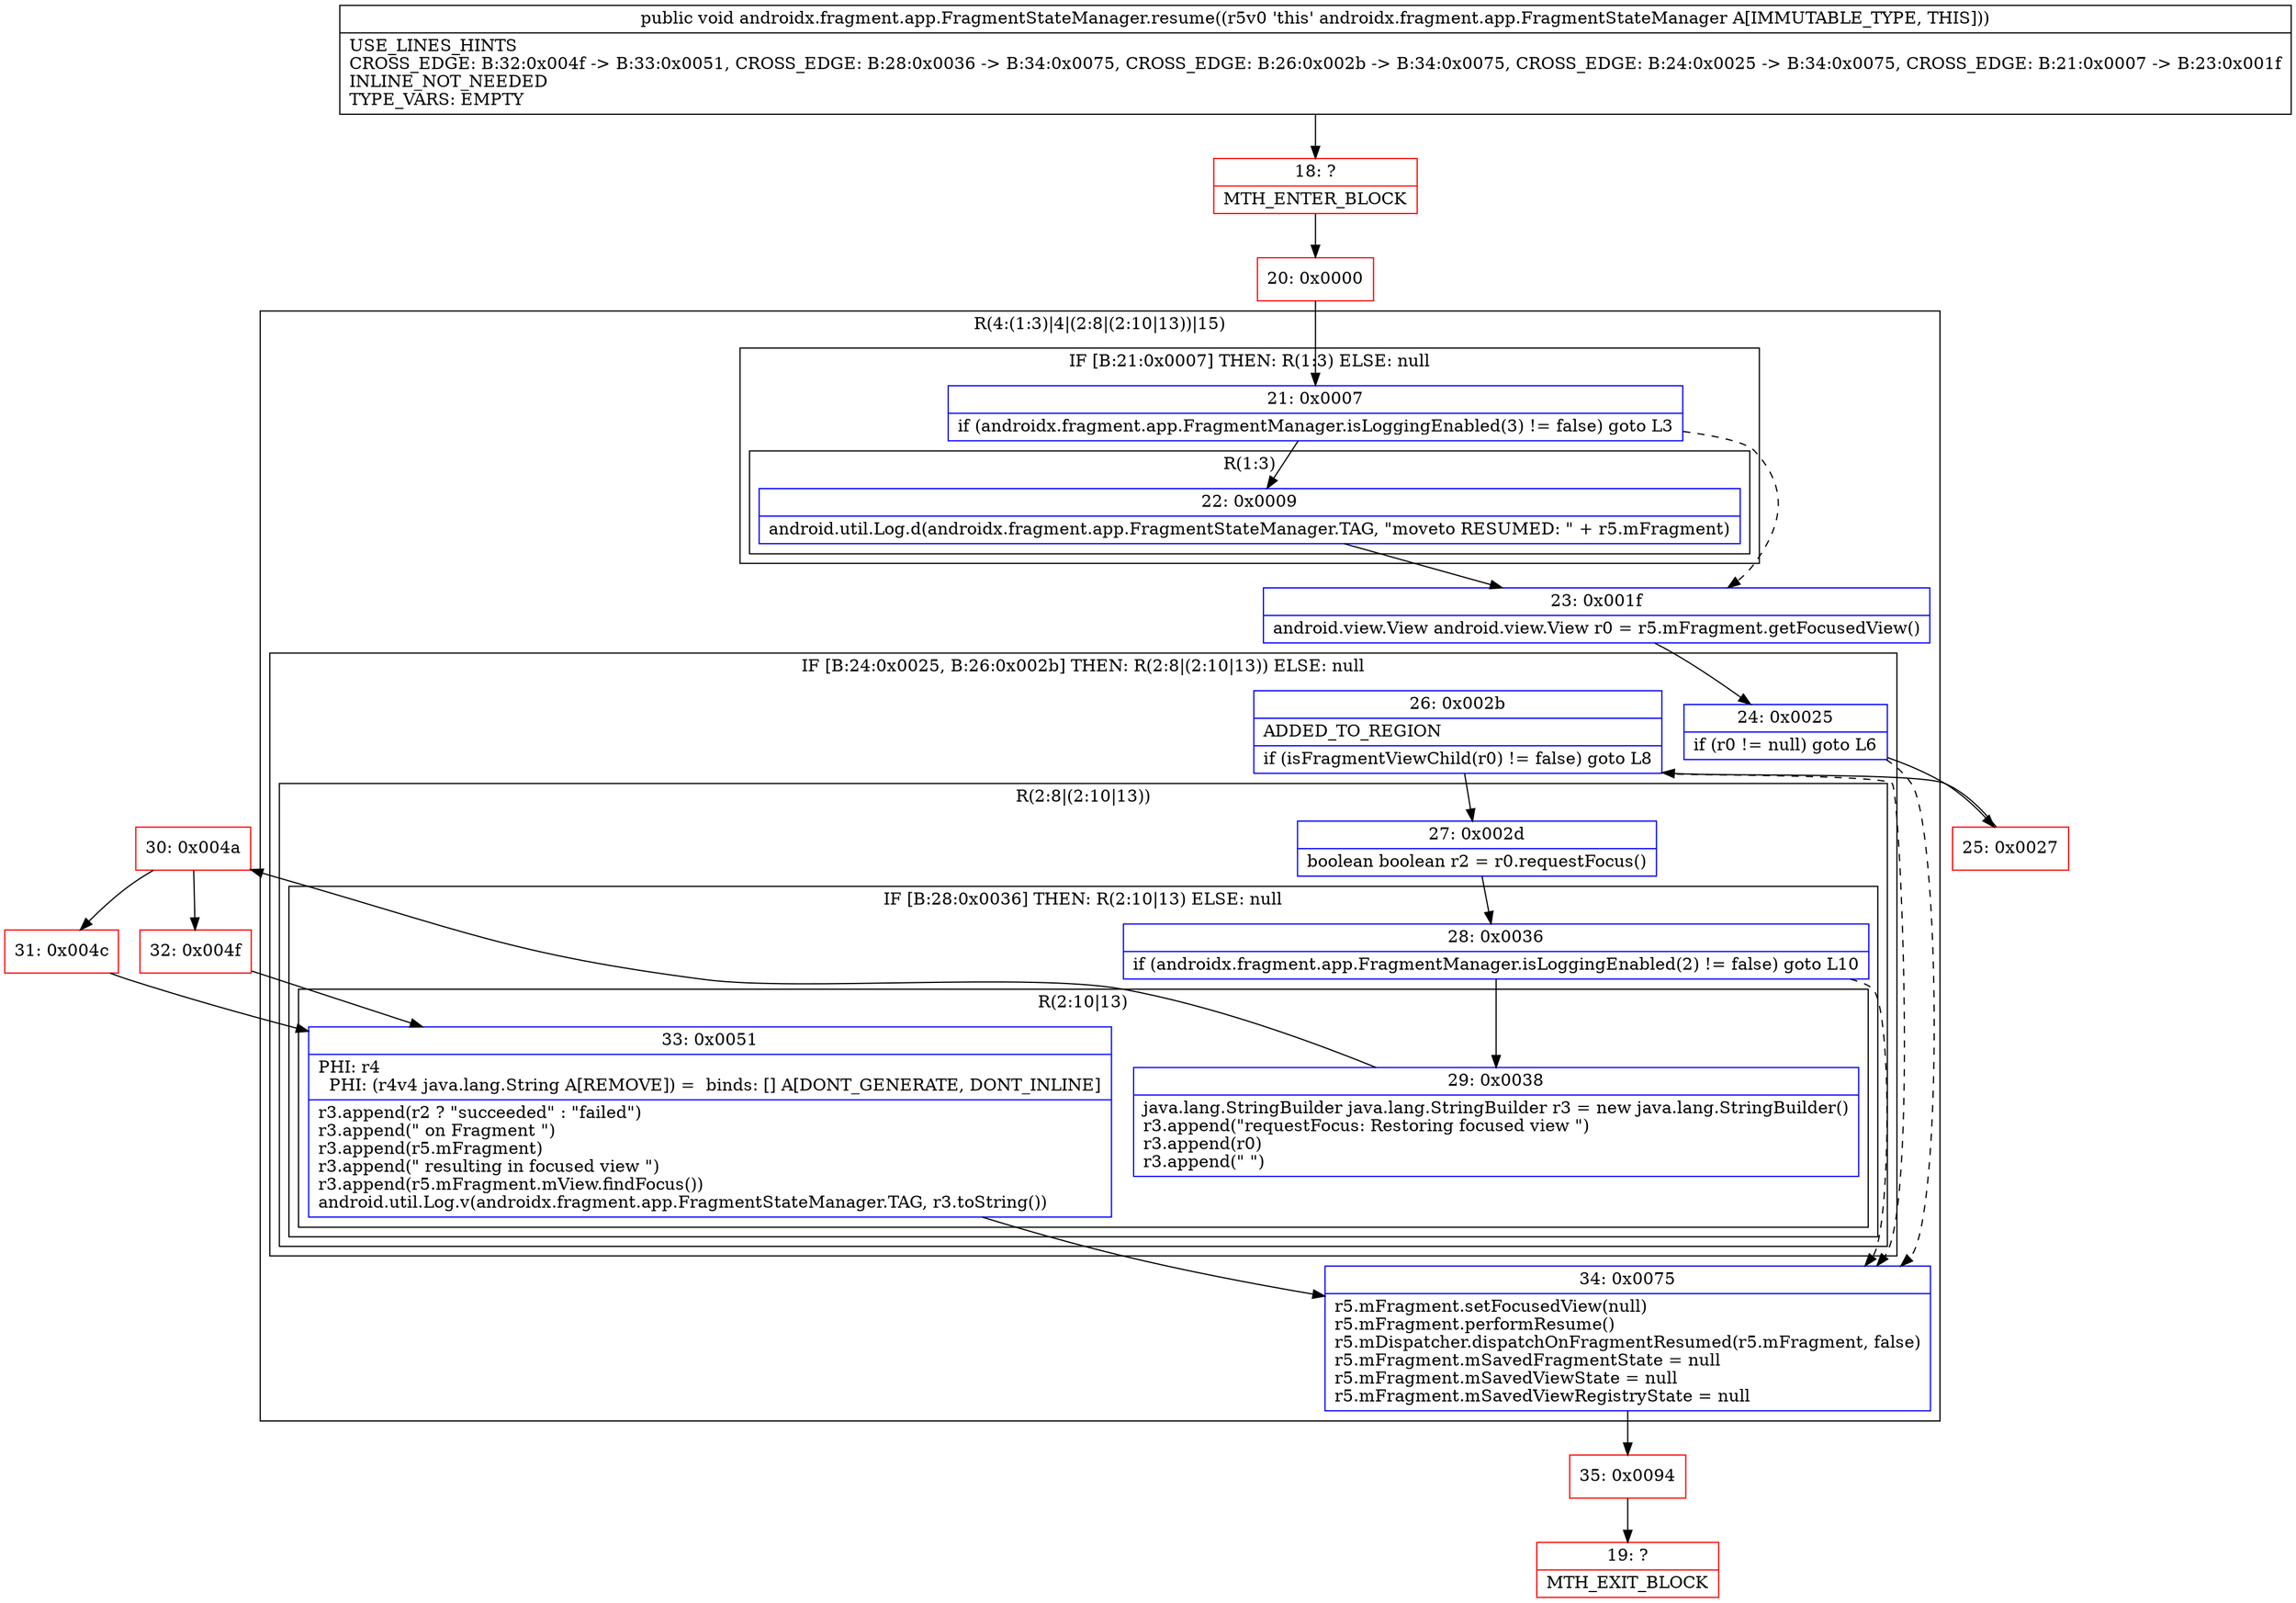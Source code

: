 digraph "CFG forandroidx.fragment.app.FragmentStateManager.resume()V" {
subgraph cluster_Region_1513867298 {
label = "R(4:(1:3)|4|(2:8|(2:10|13))|15)";
node [shape=record,color=blue];
subgraph cluster_IfRegion_1679807586 {
label = "IF [B:21:0x0007] THEN: R(1:3) ELSE: null";
node [shape=record,color=blue];
Node_21 [shape=record,label="{21\:\ 0x0007|if (androidx.fragment.app.FragmentManager.isLoggingEnabled(3) != false) goto L3\l}"];
subgraph cluster_Region_2097399229 {
label = "R(1:3)";
node [shape=record,color=blue];
Node_22 [shape=record,label="{22\:\ 0x0009|android.util.Log.d(androidx.fragment.app.FragmentStateManager.TAG, \"moveto RESUMED: \" + r5.mFragment)\l}"];
}
}
Node_23 [shape=record,label="{23\:\ 0x001f|android.view.View android.view.View r0 = r5.mFragment.getFocusedView()\l}"];
subgraph cluster_IfRegion_36315750 {
label = "IF [B:24:0x0025, B:26:0x002b] THEN: R(2:8|(2:10|13)) ELSE: null";
node [shape=record,color=blue];
Node_24 [shape=record,label="{24\:\ 0x0025|if (r0 != null) goto L6\l}"];
Node_26 [shape=record,label="{26\:\ 0x002b|ADDED_TO_REGION\l|if (isFragmentViewChild(r0) != false) goto L8\l}"];
subgraph cluster_Region_844959747 {
label = "R(2:8|(2:10|13))";
node [shape=record,color=blue];
Node_27 [shape=record,label="{27\:\ 0x002d|boolean boolean r2 = r0.requestFocus()\l}"];
subgraph cluster_IfRegion_1630732436 {
label = "IF [B:28:0x0036] THEN: R(2:10|13) ELSE: null";
node [shape=record,color=blue];
Node_28 [shape=record,label="{28\:\ 0x0036|if (androidx.fragment.app.FragmentManager.isLoggingEnabled(2) != false) goto L10\l}"];
subgraph cluster_Region_724869237 {
label = "R(2:10|13)";
node [shape=record,color=blue];
Node_29 [shape=record,label="{29\:\ 0x0038|java.lang.StringBuilder java.lang.StringBuilder r3 = new java.lang.StringBuilder()\lr3.append(\"requestFocus: Restoring focused view \")\lr3.append(r0)\lr3.append(\" \")\l}"];
Node_33 [shape=record,label="{33\:\ 0x0051|PHI: r4 \l  PHI: (r4v4 java.lang.String A[REMOVE]) =  binds: [] A[DONT_GENERATE, DONT_INLINE]\l|r3.append(r2 ? \"succeeded\" : \"failed\")\lr3.append(\" on Fragment \")\lr3.append(r5.mFragment)\lr3.append(\" resulting in focused view \")\lr3.append(r5.mFragment.mView.findFocus())\landroid.util.Log.v(androidx.fragment.app.FragmentStateManager.TAG, r3.toString())\l}"];
}
}
}
}
Node_34 [shape=record,label="{34\:\ 0x0075|r5.mFragment.setFocusedView(null)\lr5.mFragment.performResume()\lr5.mDispatcher.dispatchOnFragmentResumed(r5.mFragment, false)\lr5.mFragment.mSavedFragmentState = null\lr5.mFragment.mSavedViewState = null\lr5.mFragment.mSavedViewRegistryState = null\l}"];
}
Node_18 [shape=record,color=red,label="{18\:\ ?|MTH_ENTER_BLOCK\l}"];
Node_20 [shape=record,color=red,label="{20\:\ 0x0000}"];
Node_25 [shape=record,color=red,label="{25\:\ 0x0027}"];
Node_30 [shape=record,color=red,label="{30\:\ 0x004a}"];
Node_31 [shape=record,color=red,label="{31\:\ 0x004c}"];
Node_32 [shape=record,color=red,label="{32\:\ 0x004f}"];
Node_35 [shape=record,color=red,label="{35\:\ 0x0094}"];
Node_19 [shape=record,color=red,label="{19\:\ ?|MTH_EXIT_BLOCK\l}"];
MethodNode[shape=record,label="{public void androidx.fragment.app.FragmentStateManager.resume((r5v0 'this' androidx.fragment.app.FragmentStateManager A[IMMUTABLE_TYPE, THIS]))  | USE_LINES_HINTS\lCROSS_EDGE: B:32:0x004f \-\> B:33:0x0051, CROSS_EDGE: B:28:0x0036 \-\> B:34:0x0075, CROSS_EDGE: B:26:0x002b \-\> B:34:0x0075, CROSS_EDGE: B:24:0x0025 \-\> B:34:0x0075, CROSS_EDGE: B:21:0x0007 \-\> B:23:0x001f\lINLINE_NOT_NEEDED\lTYPE_VARS: EMPTY\l}"];
MethodNode -> Node_18;Node_21 -> Node_22;
Node_21 -> Node_23[style=dashed];
Node_22 -> Node_23;
Node_23 -> Node_24;
Node_24 -> Node_25;
Node_24 -> Node_34[style=dashed];
Node_26 -> Node_27;
Node_26 -> Node_34[style=dashed];
Node_27 -> Node_28;
Node_28 -> Node_29;
Node_28 -> Node_34[style=dashed];
Node_29 -> Node_30;
Node_33 -> Node_34;
Node_34 -> Node_35;
Node_18 -> Node_20;
Node_20 -> Node_21;
Node_25 -> Node_26;
Node_30 -> Node_31;
Node_30 -> Node_32;
Node_31 -> Node_33;
Node_32 -> Node_33;
Node_35 -> Node_19;
}

